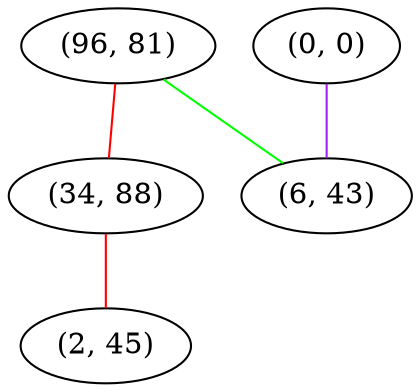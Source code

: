 graph "" {
"(96, 81)";
"(34, 88)";
"(2, 45)";
"(0, 0)";
"(6, 43)";
"(96, 81)" -- "(6, 43)"  [color=green, key=0, weight=2];
"(96, 81)" -- "(34, 88)"  [color=red, key=0, weight=1];
"(34, 88)" -- "(2, 45)"  [color=red, key=0, weight=1];
"(0, 0)" -- "(6, 43)"  [color=purple, key=0, weight=4];
}
